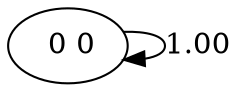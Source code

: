 digraph test {
node0 [label=" 0 0"];
node0 [label=" 0 0"];
node0 [label=" 0 0"];
node0 [label=" 0 0"];
node0 -> node0 [label= "1.00"];
}